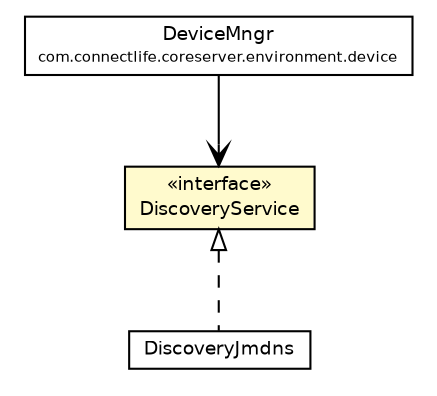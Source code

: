 #!/usr/local/bin/dot
#
# Class diagram 
# Generated by UMLGraph version 5.1 (http://www.umlgraph.org/)
#

digraph G {
	edge [fontname="Helvetica",fontsize=10,labelfontname="Helvetica",labelfontsize=10];
	node [fontname="Helvetica",fontsize=10,shape=plaintext];
	nodesep=0.25;
	ranksep=0.5;
	// com.connectlife.coreserver.environment.device.DeviceMngr
	c1684 [label=<<table title="com.connectlife.coreserver.environment.device.DeviceMngr" border="0" cellborder="1" cellspacing="0" cellpadding="2" port="p" href="../device/DeviceMngr.html">
		<tr><td><table border="0" cellspacing="0" cellpadding="1">
<tr><td align="center" balign="center"> DeviceMngr </td></tr>
<tr><td align="center" balign="center"><font point-size="7.0"> com.connectlife.coreserver.environment.device </font></td></tr>
		</table></td></tr>
		</table>>, fontname="Helvetica", fontcolor="black", fontsize=9.0];
	// com.connectlife.coreserver.environment.discover.DiscoveryService
	c1687 [label=<<table title="com.connectlife.coreserver.environment.discover.DiscoveryService" border="0" cellborder="1" cellspacing="0" cellpadding="2" port="p" bgcolor="lemonChiffon" href="./DiscoveryService.html">
		<tr><td><table border="0" cellspacing="0" cellpadding="1">
<tr><td align="center" balign="center"> &#171;interface&#187; </td></tr>
<tr><td align="center" balign="center"> DiscoveryService </td></tr>
		</table></td></tr>
		</table>>, fontname="Helvetica", fontcolor="black", fontsize=9.0];
	// com.connectlife.coreserver.environment.discover.DiscoveryJmdns
	c1688 [label=<<table title="com.connectlife.coreserver.environment.discover.DiscoveryJmdns" border="0" cellborder="1" cellspacing="0" cellpadding="2" port="p" href="./DiscoveryJmdns.html">
		<tr><td><table border="0" cellspacing="0" cellpadding="1">
<tr><td align="center" balign="center"> DiscoveryJmdns </td></tr>
		</table></td></tr>
		</table>>, fontname="Helvetica", fontcolor="black", fontsize=9.0];
	//com.connectlife.coreserver.environment.discover.DiscoveryJmdns implements com.connectlife.coreserver.environment.discover.DiscoveryService
	c1687:p -> c1688:p [dir=back,arrowtail=empty,style=dashed];
	// com.connectlife.coreserver.environment.device.DeviceMngr NAVASSOC com.connectlife.coreserver.environment.discover.DiscoveryService
	c1684:p -> c1687:p [taillabel="", label="", headlabel="", fontname="Helvetica", fontcolor="black", fontsize=10.0, color="black", arrowhead=open];
}

